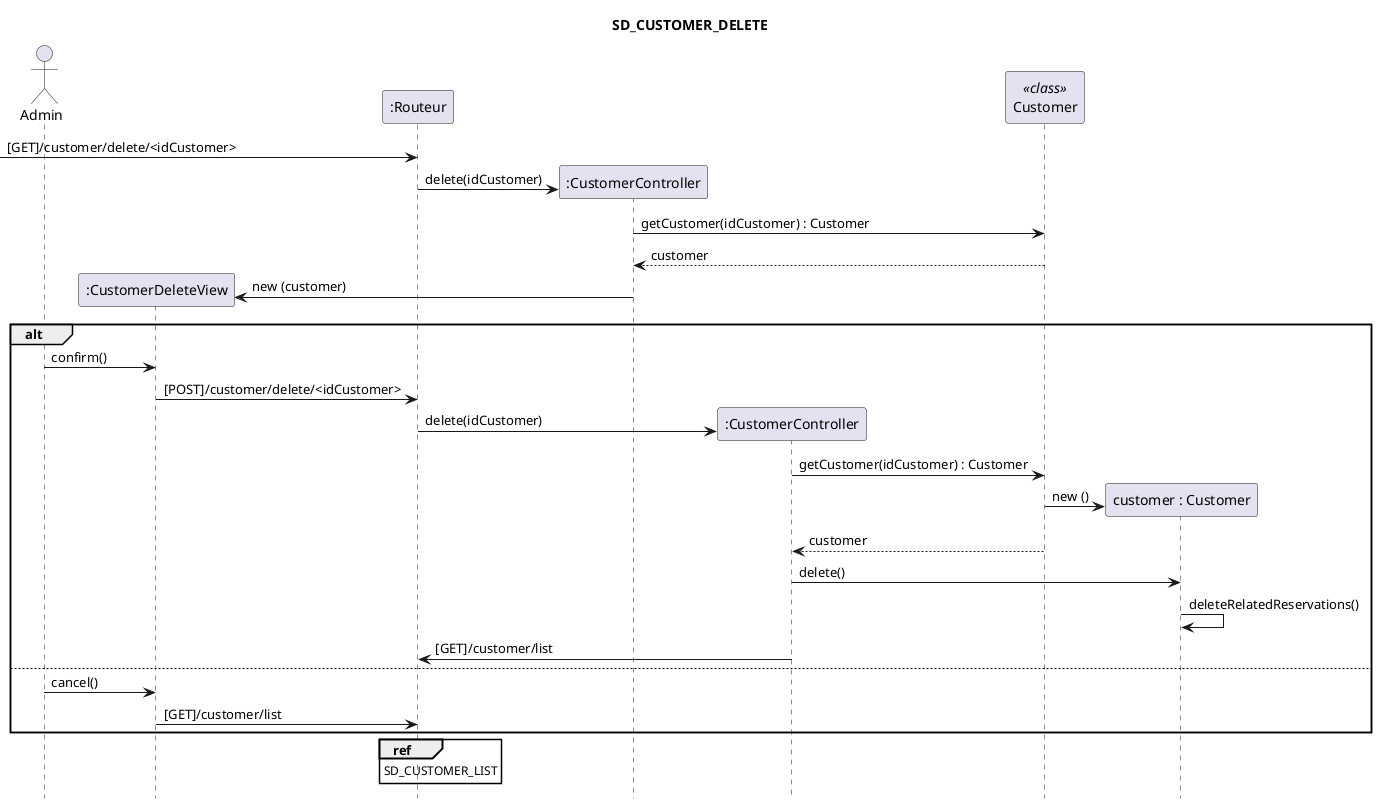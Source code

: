 @startuml SD_CUSTOMER_DELETE
title SD_CUSTOMER_DELETE
hide footbox
Actor "Admin" as A
Participant ":CustomerDeleteView" as CD
Participant ":Routeur" as R
Participant ":CustomerController" as CC
Participant ":CustomerController" as CC2
Participant "Customer" as C <<class>>
Participant "customer : Customer" as c
-> R : [GET]/customer/delete/<idCustomer>
create CC
R -> CC : delete(idCustomer)
CC -> C : getCustomer(idCustomer) : Customer
C --> CC : customer
create CD
CC -> CD : new (customer)
alt
A -> CD : confirm()
CD -> R : [POST]/customer/delete/<idCustomer>
create CC2
R -> CC2 : delete(idCustomer)
CC2 -> C : getCustomer(idCustomer) : Customer
create c 
C -> c : new ()
C --> CC2 : customer
CC2 -> c : delete()
c -> c : deleteRelatedReservations()
CC2 -> R : [GET]/customer/list
else 
A -> CD : cancel()
CD  -> R : [GET]/customer/list
end
ref over R : SD_CUSTOMER_LIST

@enduml